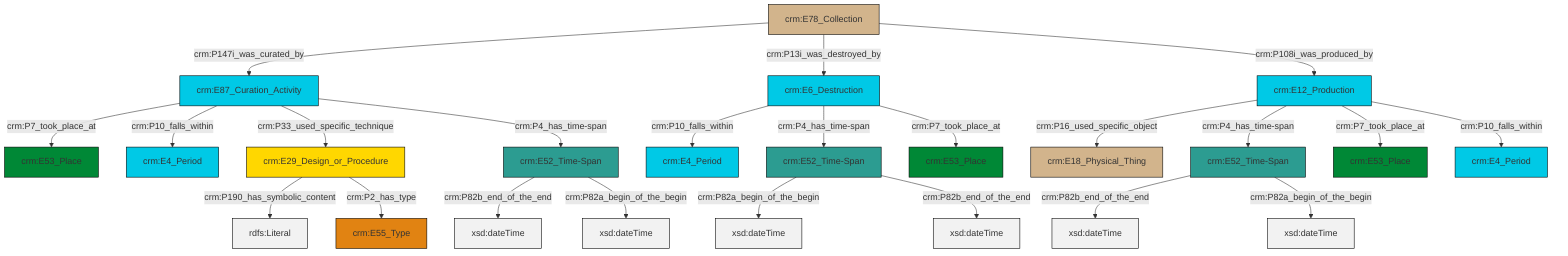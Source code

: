 graph TD
classDef Literal fill:#f2f2f2,stroke:#000000;
classDef CRM_Entity fill:#FFFFFF,stroke:#000000;
classDef Temporal_Entity fill:#00C9E6, stroke:#000000;
classDef Type fill:#E18312, stroke:#000000;
classDef Time-Span fill:#2C9C91, stroke:#000000;
classDef Appellation fill:#FFEB7F, stroke:#000000;
classDef Place fill:#008836, stroke:#000000;
classDef Persistent_Item fill:#B266B2, stroke:#000000;
classDef Conceptual_Object fill:#FFD700, stroke:#000000;
classDef Physical_Thing fill:#D2B48C, stroke:#000000;
classDef Actor fill:#f58aad, stroke:#000000;
classDef PC_Classes fill:#4ce600, stroke:#000000;
classDef Multi fill:#cccccc,stroke:#000000;

2["crm:E52_Time-Span"]:::Time-Span -->|crm:P82b_end_of_the_end| 3[xsd:dateTime]:::Literal
4["crm:E78_Collection"]:::Physical_Thing -->|crm:P147i_was_curated_by| 5["crm:E87_Curation_Activity"]:::Temporal_Entity
6["crm:E52_Time-Span"]:::Time-Span -->|crm:P82b_end_of_the_end| 7[xsd:dateTime]:::Literal
8["crm:E52_Time-Span"]:::Time-Span -->|crm:P82a_begin_of_the_begin| 12[xsd:dateTime]:::Literal
13["crm:E6_Destruction"]:::Temporal_Entity -->|crm:P10_falls_within| 14["crm:E4_Period"]:::Temporal_Entity
8["crm:E52_Time-Span"]:::Time-Span -->|crm:P82b_end_of_the_end| 15[xsd:dateTime]:::Literal
10["crm:E29_Design_or_Procedure"]:::Conceptual_Object -->|crm:P190_has_symbolic_content| 16[rdfs:Literal]:::Literal
4["crm:E78_Collection"]:::Physical_Thing -->|crm:P13i_was_destroyed_by| 13["crm:E6_Destruction"]:::Temporal_Entity
10["crm:E29_Design_or_Procedure"]:::Conceptual_Object -->|crm:P2_has_type| 19["crm:E55_Type"]:::Type
22["crm:E12_Production"]:::Temporal_Entity -->|crm:P16_used_specific_object| 17["crm:E18_Physical_Thing"]:::Physical_Thing
5["crm:E87_Curation_Activity"]:::Temporal_Entity -->|crm:P7_took_place_at| 23["crm:E53_Place"]:::Place
5["crm:E87_Curation_Activity"]:::Temporal_Entity -->|crm:P10_falls_within| 20["crm:E4_Period"]:::Temporal_Entity
22["crm:E12_Production"]:::Temporal_Entity -->|crm:P4_has_time-span| 6["crm:E52_Time-Span"]:::Time-Span
5["crm:E87_Curation_Activity"]:::Temporal_Entity -->|crm:P33_used_specific_technique| 10["crm:E29_Design_or_Procedure"]:::Conceptual_Object
2["crm:E52_Time-Span"]:::Time-Span -->|crm:P82a_begin_of_the_begin| 28[xsd:dateTime]:::Literal
6["crm:E52_Time-Span"]:::Time-Span -->|crm:P82a_begin_of_the_begin| 29[xsd:dateTime]:::Literal
22["crm:E12_Production"]:::Temporal_Entity -->|crm:P7_took_place_at| 30["crm:E53_Place"]:::Place
4["crm:E78_Collection"]:::Physical_Thing -->|crm:P108i_was_produced_by| 22["crm:E12_Production"]:::Temporal_Entity
5["crm:E87_Curation_Activity"]:::Temporal_Entity -->|crm:P4_has_time-span| 2["crm:E52_Time-Span"]:::Time-Span
22["crm:E12_Production"]:::Temporal_Entity -->|crm:P10_falls_within| 24["crm:E4_Period"]:::Temporal_Entity
13["crm:E6_Destruction"]:::Temporal_Entity -->|crm:P4_has_time-span| 8["crm:E52_Time-Span"]:::Time-Span
13["crm:E6_Destruction"]:::Temporal_Entity -->|crm:P7_took_place_at| 0["crm:E53_Place"]:::Place